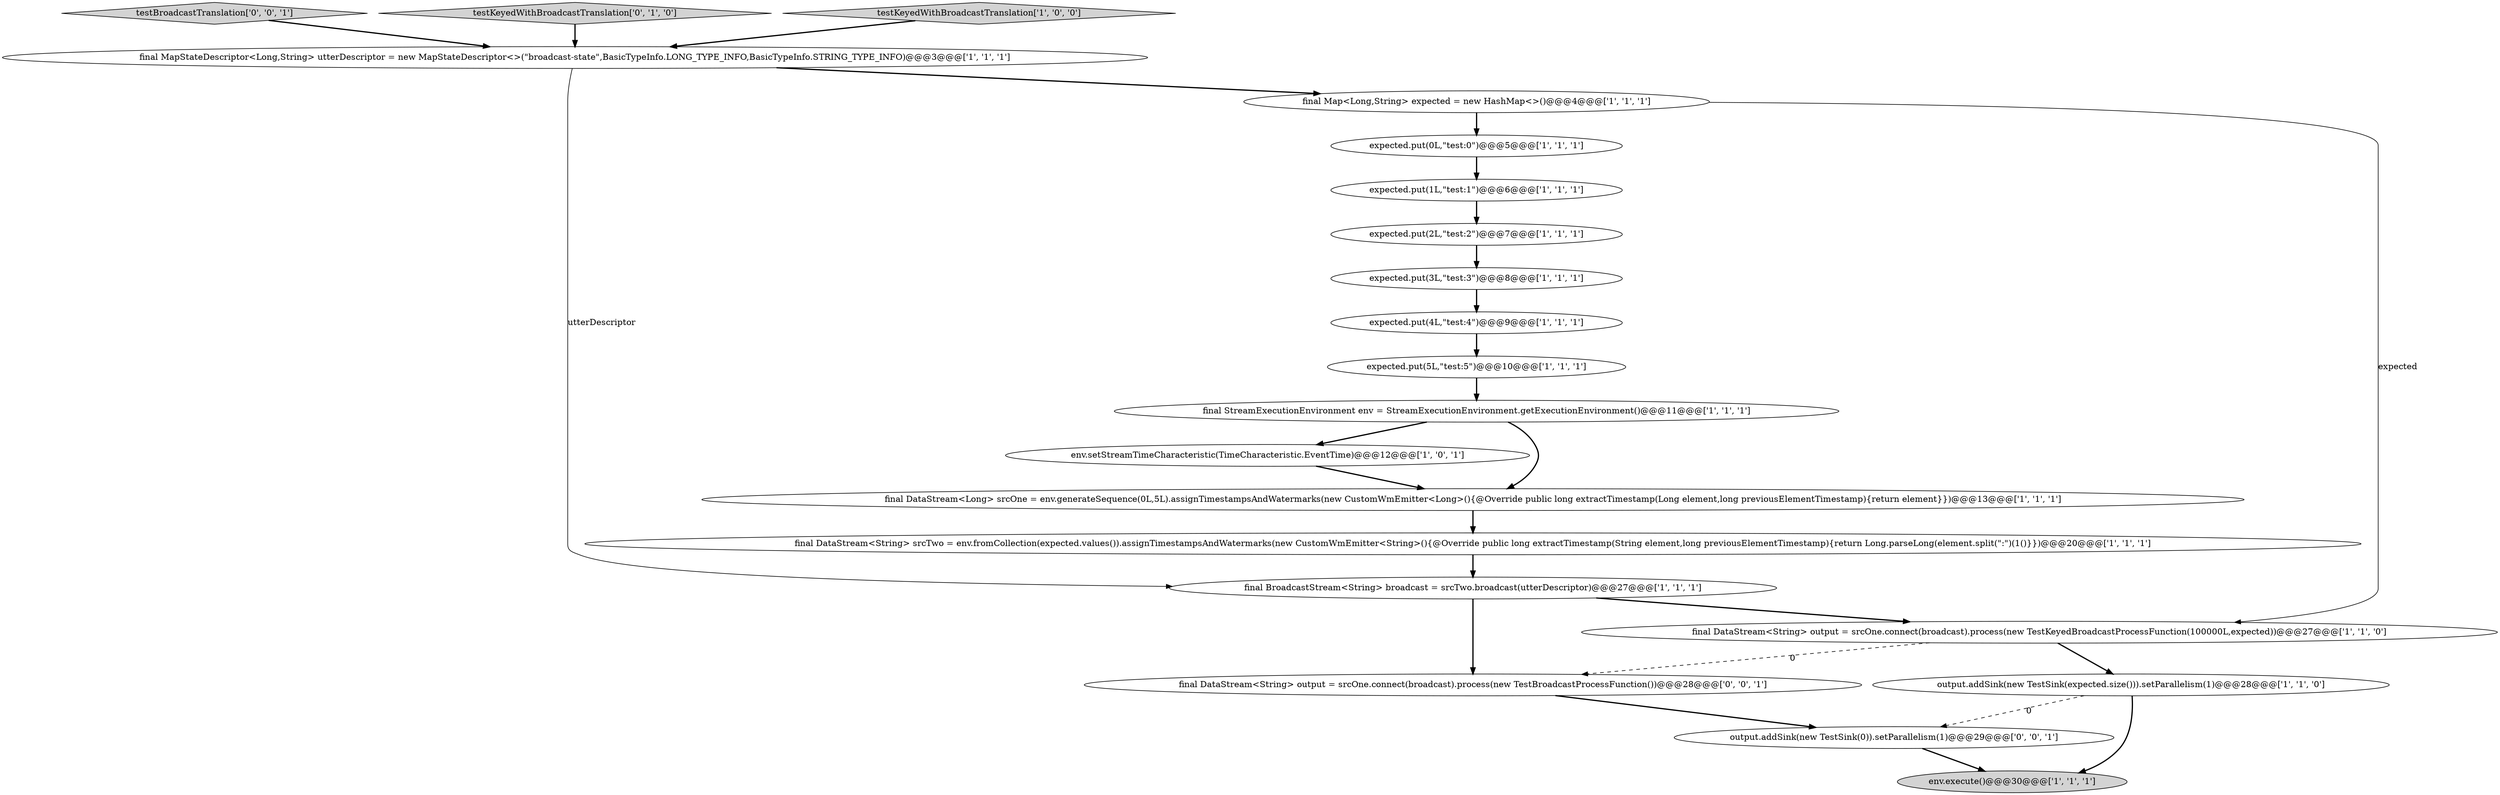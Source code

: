 digraph {
3 [style = filled, label = "final DataStream<String> srcTwo = env.fromCollection(expected.values()).assignTimestampsAndWatermarks(new CustomWmEmitter<String>(){@Override public long extractTimestamp(String element,long previousElementTimestamp){return Long.parseLong(element.split(\":\")(1()}})@@@20@@@['1', '1', '1']", fillcolor = white, shape = ellipse image = "AAA0AAABBB1BBB"];
7 [style = filled, label = "expected.put(3L,\"test:3\")@@@8@@@['1', '1', '1']", fillcolor = white, shape = ellipse image = "AAA0AAABBB1BBB"];
9 [style = filled, label = "final BroadcastStream<String> broadcast = srcTwo.broadcast(utterDescriptor)@@@27@@@['1', '1', '1']", fillcolor = white, shape = ellipse image = "AAA0AAABBB1BBB"];
1 [style = filled, label = "expected.put(1L,\"test:1\")@@@6@@@['1', '1', '1']", fillcolor = white, shape = ellipse image = "AAA0AAABBB1BBB"];
18 [style = filled, label = "testBroadcastTranslation['0', '0', '1']", fillcolor = lightgray, shape = diamond image = "AAA0AAABBB3BBB"];
10 [style = filled, label = "expected.put(2L,\"test:2\")@@@7@@@['1', '1', '1']", fillcolor = white, shape = ellipse image = "AAA0AAABBB1BBB"];
0 [style = filled, label = "env.setStreamTimeCharacteristic(TimeCharacteristic.EventTime)@@@12@@@['1', '0', '1']", fillcolor = white, shape = ellipse image = "AAA0AAABBB1BBB"];
2 [style = filled, label = "expected.put(0L,\"test:0\")@@@5@@@['1', '1', '1']", fillcolor = white, shape = ellipse image = "AAA0AAABBB1BBB"];
13 [style = filled, label = "final DataStream<Long> srcOne = env.generateSequence(0L,5L).assignTimestampsAndWatermarks(new CustomWmEmitter<Long>(){@Override public long extractTimestamp(Long element,long previousElementTimestamp){return element}})@@@13@@@['1', '1', '1']", fillcolor = white, shape = ellipse image = "AAA0AAABBB1BBB"];
15 [style = filled, label = "env.execute()@@@30@@@['1', '1', '1']", fillcolor = lightgray, shape = ellipse image = "AAA0AAABBB1BBB"];
19 [style = filled, label = "final DataStream<String> output = srcOne.connect(broadcast).process(new TestBroadcastProcessFunction())@@@28@@@['0', '0', '1']", fillcolor = white, shape = ellipse image = "AAA0AAABBB3BBB"];
6 [style = filled, label = "final Map<Long,String> expected = new HashMap<>()@@@4@@@['1', '1', '1']", fillcolor = white, shape = ellipse image = "AAA0AAABBB1BBB"];
17 [style = filled, label = "testKeyedWithBroadcastTranslation['0', '1', '0']", fillcolor = lightgray, shape = diamond image = "AAA0AAABBB2BBB"];
16 [style = filled, label = "expected.put(4L,\"test:4\")@@@9@@@['1', '1', '1']", fillcolor = white, shape = ellipse image = "AAA0AAABBB1BBB"];
8 [style = filled, label = "output.addSink(new TestSink(expected.size())).setParallelism(1)@@@28@@@['1', '1', '0']", fillcolor = white, shape = ellipse image = "AAA0AAABBB1BBB"];
20 [style = filled, label = "output.addSink(new TestSink(0)).setParallelism(1)@@@29@@@['0', '0', '1']", fillcolor = white, shape = ellipse image = "AAA0AAABBB3BBB"];
4 [style = filled, label = "final MapStateDescriptor<Long,String> utterDescriptor = new MapStateDescriptor<>(\"broadcast-state\",BasicTypeInfo.LONG_TYPE_INFO,BasicTypeInfo.STRING_TYPE_INFO)@@@3@@@['1', '1', '1']", fillcolor = white, shape = ellipse image = "AAA0AAABBB1BBB"];
14 [style = filled, label = "final DataStream<String> output = srcOne.connect(broadcast).process(new TestKeyedBroadcastProcessFunction(100000L,expected))@@@27@@@['1', '1', '0']", fillcolor = white, shape = ellipse image = "AAA0AAABBB1BBB"];
5 [style = filled, label = "testKeyedWithBroadcastTranslation['1', '0', '0']", fillcolor = lightgray, shape = diamond image = "AAA0AAABBB1BBB"];
11 [style = filled, label = "expected.put(5L,\"test:5\")@@@10@@@['1', '1', '1']", fillcolor = white, shape = ellipse image = "AAA0AAABBB1BBB"];
12 [style = filled, label = "final StreamExecutionEnvironment env = StreamExecutionEnvironment.getExecutionEnvironment()@@@11@@@['1', '1', '1']", fillcolor = white, shape = ellipse image = "AAA0AAABBB1BBB"];
4->9 [style = solid, label="utterDescriptor"];
6->14 [style = solid, label="expected"];
16->11 [style = bold, label=""];
8->15 [style = bold, label=""];
0->13 [style = bold, label=""];
4->6 [style = bold, label=""];
2->1 [style = bold, label=""];
19->20 [style = bold, label=""];
8->20 [style = dashed, label="0"];
11->12 [style = bold, label=""];
12->0 [style = bold, label=""];
10->7 [style = bold, label=""];
6->2 [style = bold, label=""];
3->9 [style = bold, label=""];
12->13 [style = bold, label=""];
18->4 [style = bold, label=""];
13->3 [style = bold, label=""];
5->4 [style = bold, label=""];
7->16 [style = bold, label=""];
9->14 [style = bold, label=""];
9->19 [style = bold, label=""];
14->19 [style = dashed, label="0"];
14->8 [style = bold, label=""];
1->10 [style = bold, label=""];
20->15 [style = bold, label=""];
17->4 [style = bold, label=""];
}
